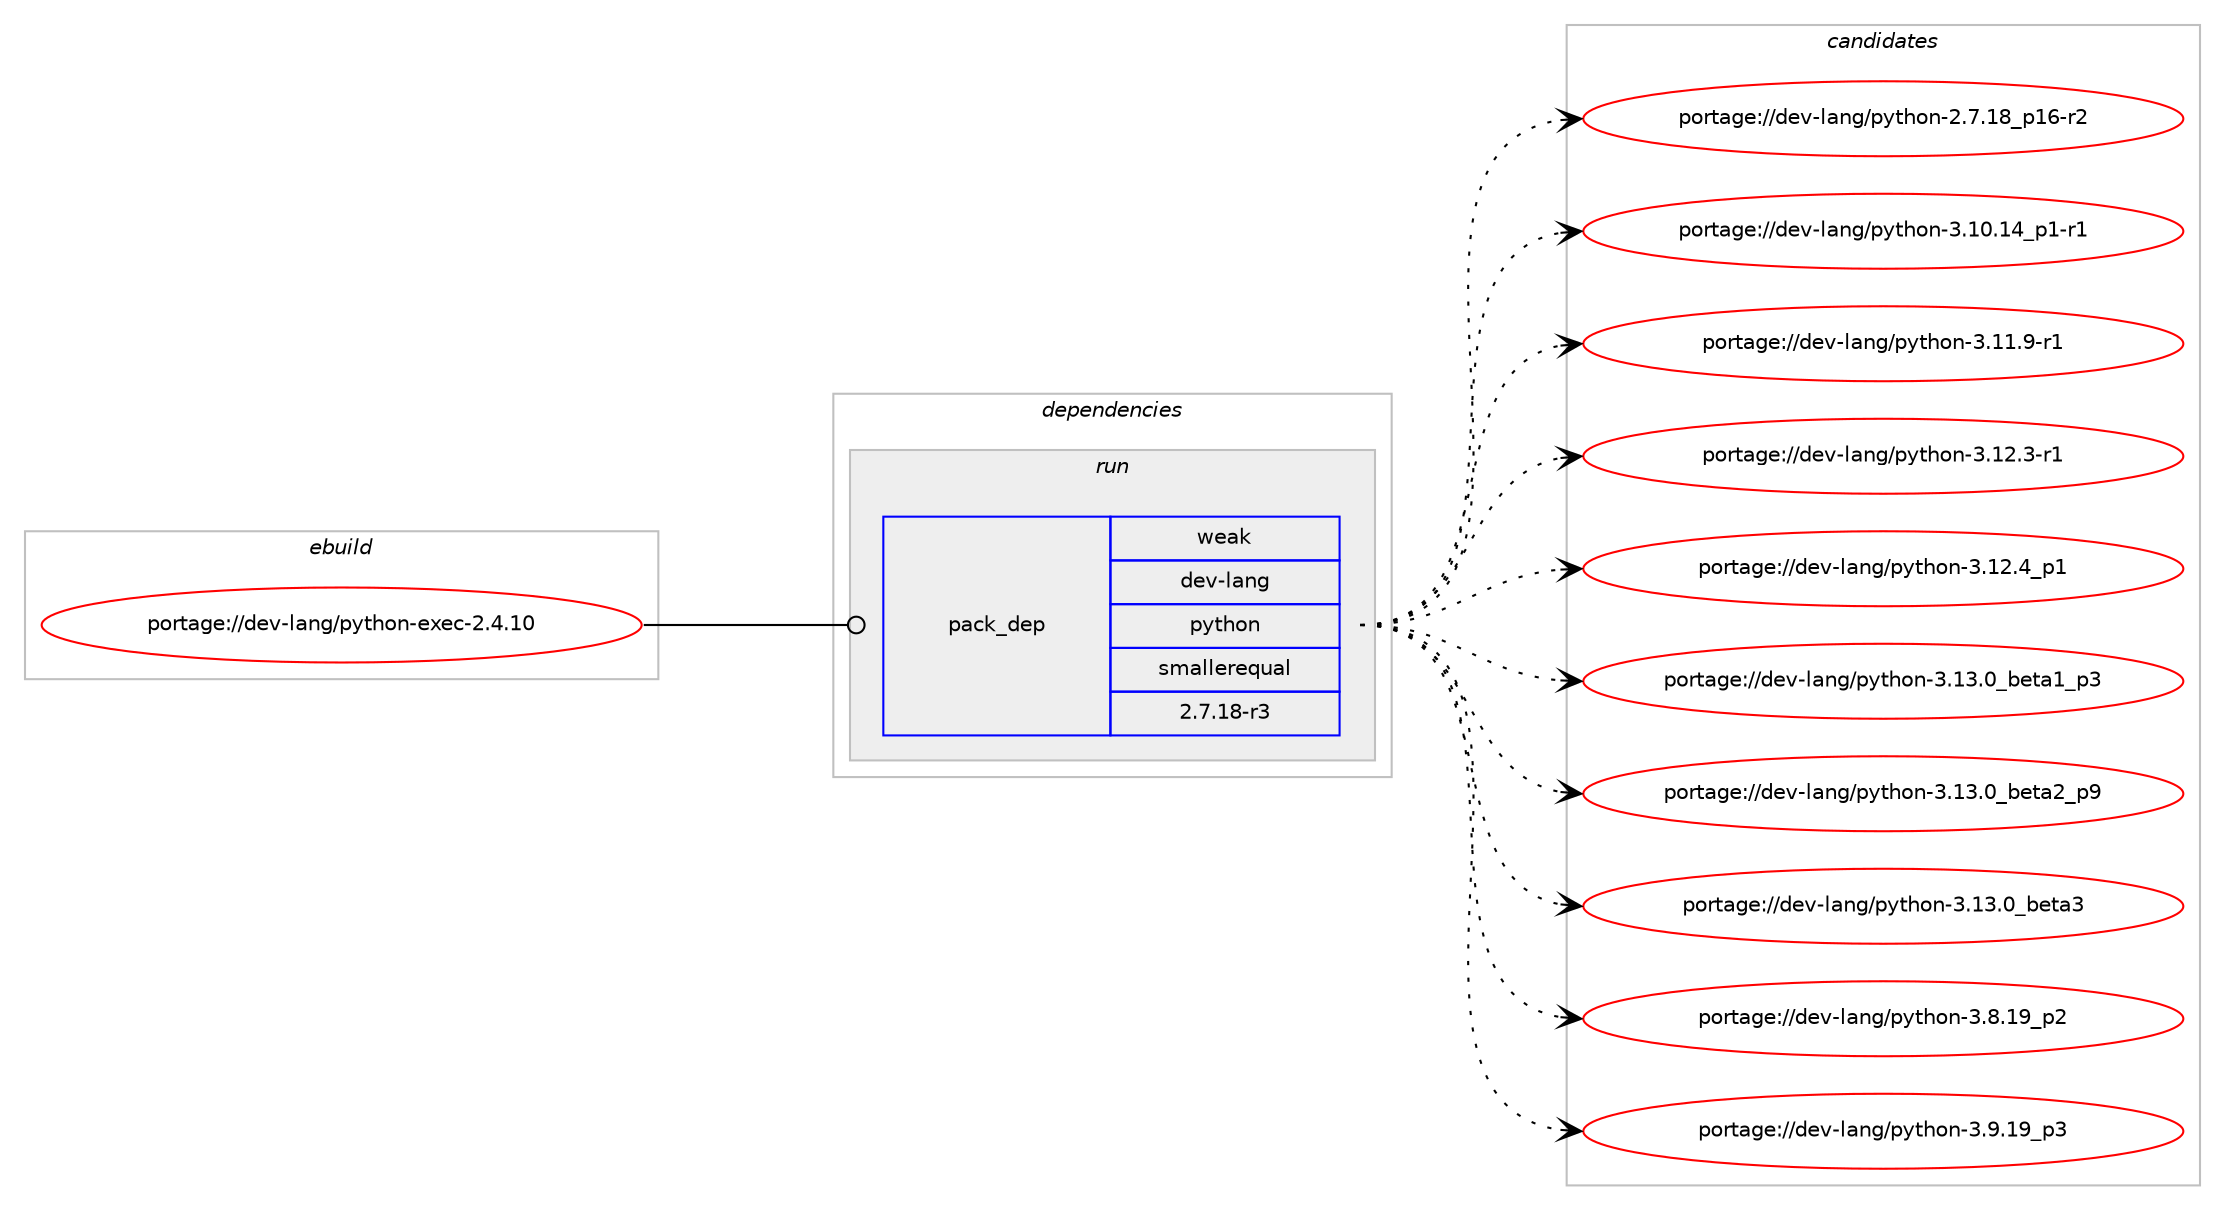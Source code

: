 digraph prolog {

# *************
# Graph options
# *************

newrank=true;
concentrate=true;
compound=true;
graph [rankdir=LR,fontname=Helvetica,fontsize=10,ranksep=1.5];#, ranksep=2.5, nodesep=0.2];
edge  [arrowhead=vee];
node  [fontname=Helvetica,fontsize=10];

# **********
# The ebuild
# **********

subgraph cluster_leftcol {
color=gray;
rank=same;
label=<<i>ebuild</i>>;
id [label="portage://dev-lang/python-exec-2.4.10", color=red, width=4, href="../dev-lang/python-exec-2.4.10.svg"];
}

# ****************
# The dependencies
# ****************

subgraph cluster_midcol {
color=gray;
label=<<i>dependencies</i>>;
subgraph cluster_compile {
fillcolor="#eeeeee";
style=filled;
label=<<i>compile</i>>;
}
subgraph cluster_compileandrun {
fillcolor="#eeeeee";
style=filled;
label=<<i>compile and run</i>>;
}
subgraph cluster_run {
fillcolor="#eeeeee";
style=filled;
label=<<i>run</i>>;
# *** BEGIN UNKNOWN DEPENDENCY TYPE (TODO) ***
# id -> package_dependency(portage://dev-lang/python-exec-2.4.10,run,no,dev-lang,python-exec-conf,none,[,,],[],[])
# *** END UNKNOWN DEPENDENCY TYPE (TODO) ***

subgraph pack27454 {
dependency52038 [label=<<TABLE BORDER="0" CELLBORDER="1" CELLSPACING="0" CELLPADDING="4" WIDTH="220"><TR><TD ROWSPAN="6" CELLPADDING="30">pack_dep</TD></TR><TR><TD WIDTH="110">weak</TD></TR><TR><TD>dev-lang</TD></TR><TR><TD>python</TD></TR><TR><TD>smallerequal</TD></TR><TR><TD>2.7.18-r3</TD></TR></TABLE>>, shape=none, color=blue];
}
id:e -> dependency52038:w [weight=20,style="solid",arrowhead="odot"];
}
}

# **************
# The candidates
# **************

subgraph cluster_choices {
rank=same;
color=gray;
label=<<i>candidates</i>>;

subgraph choice27454 {
color=black;
nodesep=1;
choice100101118451089711010347112121116104111110455046554649569511249544511450 [label="portage://dev-lang/python-2.7.18_p16-r2", color=red, width=4,href="../dev-lang/python-2.7.18_p16-r2.svg"];
choice100101118451089711010347112121116104111110455146494846495295112494511449 [label="portage://dev-lang/python-3.10.14_p1-r1", color=red, width=4,href="../dev-lang/python-3.10.14_p1-r1.svg"];
choice100101118451089711010347112121116104111110455146494946574511449 [label="portage://dev-lang/python-3.11.9-r1", color=red, width=4,href="../dev-lang/python-3.11.9-r1.svg"];
choice100101118451089711010347112121116104111110455146495046514511449 [label="portage://dev-lang/python-3.12.3-r1", color=red, width=4,href="../dev-lang/python-3.12.3-r1.svg"];
choice100101118451089711010347112121116104111110455146495046529511249 [label="portage://dev-lang/python-3.12.4_p1", color=red, width=4,href="../dev-lang/python-3.12.4_p1.svg"];
choice10010111845108971101034711212111610411111045514649514648959810111697499511251 [label="portage://dev-lang/python-3.13.0_beta1_p3", color=red, width=4,href="../dev-lang/python-3.13.0_beta1_p3.svg"];
choice10010111845108971101034711212111610411111045514649514648959810111697509511257 [label="portage://dev-lang/python-3.13.0_beta2_p9", color=red, width=4,href="../dev-lang/python-3.13.0_beta2_p9.svg"];
choice1001011184510897110103471121211161041111104551464951464895981011169751 [label="portage://dev-lang/python-3.13.0_beta3", color=red, width=4,href="../dev-lang/python-3.13.0_beta3.svg"];
choice100101118451089711010347112121116104111110455146564649579511250 [label="portage://dev-lang/python-3.8.19_p2", color=red, width=4,href="../dev-lang/python-3.8.19_p2.svg"];
choice100101118451089711010347112121116104111110455146574649579511251 [label="portage://dev-lang/python-3.9.19_p3", color=red, width=4,href="../dev-lang/python-3.9.19_p3.svg"];
dependency52038:e -> choice100101118451089711010347112121116104111110455046554649569511249544511450:w [style=dotted,weight="100"];
dependency52038:e -> choice100101118451089711010347112121116104111110455146494846495295112494511449:w [style=dotted,weight="100"];
dependency52038:e -> choice100101118451089711010347112121116104111110455146494946574511449:w [style=dotted,weight="100"];
dependency52038:e -> choice100101118451089711010347112121116104111110455146495046514511449:w [style=dotted,weight="100"];
dependency52038:e -> choice100101118451089711010347112121116104111110455146495046529511249:w [style=dotted,weight="100"];
dependency52038:e -> choice10010111845108971101034711212111610411111045514649514648959810111697499511251:w [style=dotted,weight="100"];
dependency52038:e -> choice10010111845108971101034711212111610411111045514649514648959810111697509511257:w [style=dotted,weight="100"];
dependency52038:e -> choice1001011184510897110103471121211161041111104551464951464895981011169751:w [style=dotted,weight="100"];
dependency52038:e -> choice100101118451089711010347112121116104111110455146564649579511250:w [style=dotted,weight="100"];
dependency52038:e -> choice100101118451089711010347112121116104111110455146574649579511251:w [style=dotted,weight="100"];
}
}

}
